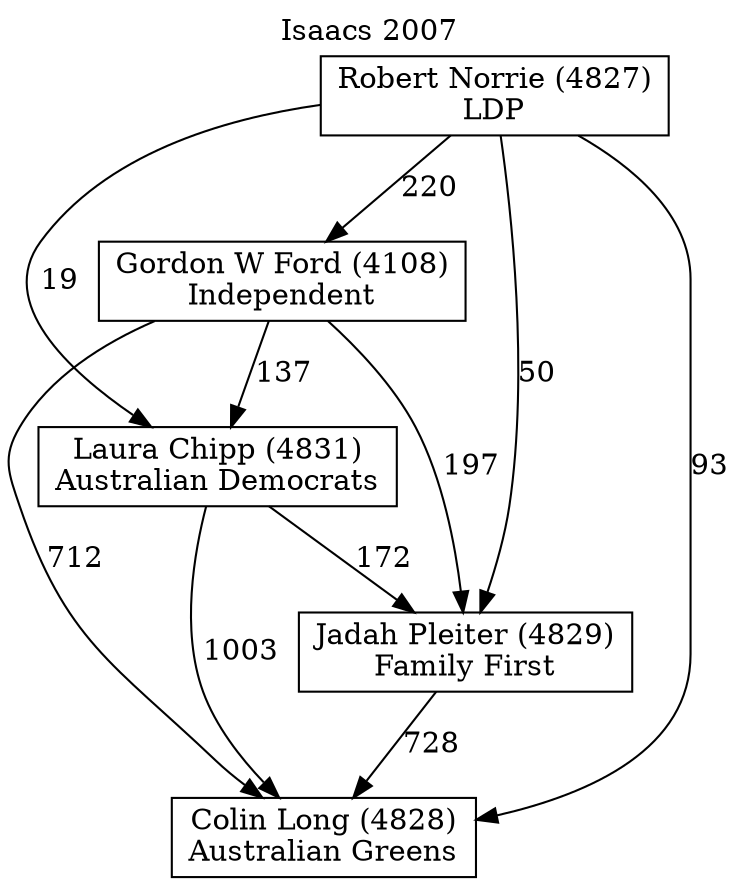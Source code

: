 // House preference flow
digraph "Colin Long (4828)_Isaacs_2007" {
	graph [label="Isaacs 2007" labelloc=t mclimit=10]
	node [shape=box]
	"Colin Long (4828)" [label="Colin Long (4828)
Australian Greens"]
	"Jadah Pleiter (4829)" [label="Jadah Pleiter (4829)
Family First"]
	"Laura Chipp (4831)" [label="Laura Chipp (4831)
Australian Democrats"]
	"Gordon W Ford (4108)" [label="Gordon W Ford (4108)
Independent"]
	"Robert Norrie (4827)" [label="Robert Norrie (4827)
LDP"]
	"Colin Long (4828)" [label="Colin Long (4828)
Australian Greens"]
	"Laura Chipp (4831)" [label="Laura Chipp (4831)
Australian Democrats"]
	"Gordon W Ford (4108)" [label="Gordon W Ford (4108)
Independent"]
	"Robert Norrie (4827)" [label="Robert Norrie (4827)
LDP"]
	"Colin Long (4828)" [label="Colin Long (4828)
Australian Greens"]
	"Gordon W Ford (4108)" [label="Gordon W Ford (4108)
Independent"]
	"Robert Norrie (4827)" [label="Robert Norrie (4827)
LDP"]
	"Colin Long (4828)" [label="Colin Long (4828)
Australian Greens"]
	"Robert Norrie (4827)" [label="Robert Norrie (4827)
LDP"]
	"Robert Norrie (4827)" [label="Robert Norrie (4827)
LDP"]
	"Gordon W Ford (4108)" [label="Gordon W Ford (4108)
Independent"]
	"Robert Norrie (4827)" [label="Robert Norrie (4827)
LDP"]
	"Robert Norrie (4827)" [label="Robert Norrie (4827)
LDP"]
	"Laura Chipp (4831)" [label="Laura Chipp (4831)
Australian Democrats"]
	"Gordon W Ford (4108)" [label="Gordon W Ford (4108)
Independent"]
	"Robert Norrie (4827)" [label="Robert Norrie (4827)
LDP"]
	"Laura Chipp (4831)" [label="Laura Chipp (4831)
Australian Democrats"]
	"Robert Norrie (4827)" [label="Robert Norrie (4827)
LDP"]
	"Robert Norrie (4827)" [label="Robert Norrie (4827)
LDP"]
	"Gordon W Ford (4108)" [label="Gordon W Ford (4108)
Independent"]
	"Robert Norrie (4827)" [label="Robert Norrie (4827)
LDP"]
	"Robert Norrie (4827)" [label="Robert Norrie (4827)
LDP"]
	"Jadah Pleiter (4829)" [label="Jadah Pleiter (4829)
Family First"]
	"Laura Chipp (4831)" [label="Laura Chipp (4831)
Australian Democrats"]
	"Gordon W Ford (4108)" [label="Gordon W Ford (4108)
Independent"]
	"Robert Norrie (4827)" [label="Robert Norrie (4827)
LDP"]
	"Jadah Pleiter (4829)" [label="Jadah Pleiter (4829)
Family First"]
	"Gordon W Ford (4108)" [label="Gordon W Ford (4108)
Independent"]
	"Robert Norrie (4827)" [label="Robert Norrie (4827)
LDP"]
	"Jadah Pleiter (4829)" [label="Jadah Pleiter (4829)
Family First"]
	"Robert Norrie (4827)" [label="Robert Norrie (4827)
LDP"]
	"Robert Norrie (4827)" [label="Robert Norrie (4827)
LDP"]
	"Gordon W Ford (4108)" [label="Gordon W Ford (4108)
Independent"]
	"Robert Norrie (4827)" [label="Robert Norrie (4827)
LDP"]
	"Robert Norrie (4827)" [label="Robert Norrie (4827)
LDP"]
	"Laura Chipp (4831)" [label="Laura Chipp (4831)
Australian Democrats"]
	"Gordon W Ford (4108)" [label="Gordon W Ford (4108)
Independent"]
	"Robert Norrie (4827)" [label="Robert Norrie (4827)
LDP"]
	"Laura Chipp (4831)" [label="Laura Chipp (4831)
Australian Democrats"]
	"Robert Norrie (4827)" [label="Robert Norrie (4827)
LDP"]
	"Robert Norrie (4827)" [label="Robert Norrie (4827)
LDP"]
	"Gordon W Ford (4108)" [label="Gordon W Ford (4108)
Independent"]
	"Robert Norrie (4827)" [label="Robert Norrie (4827)
LDP"]
	"Robert Norrie (4827)" [label="Robert Norrie (4827)
LDP"]
	"Jadah Pleiter (4829)" -> "Colin Long (4828)" [label=728]
	"Laura Chipp (4831)" -> "Jadah Pleiter (4829)" [label=172]
	"Gordon W Ford (4108)" -> "Laura Chipp (4831)" [label=137]
	"Robert Norrie (4827)" -> "Gordon W Ford (4108)" [label=220]
	"Laura Chipp (4831)" -> "Colin Long (4828)" [label=1003]
	"Gordon W Ford (4108)" -> "Colin Long (4828)" [label=712]
	"Robert Norrie (4827)" -> "Colin Long (4828)" [label=93]
	"Robert Norrie (4827)" -> "Laura Chipp (4831)" [label=19]
	"Gordon W Ford (4108)" -> "Jadah Pleiter (4829)" [label=197]
	"Robert Norrie (4827)" -> "Jadah Pleiter (4829)" [label=50]
}
